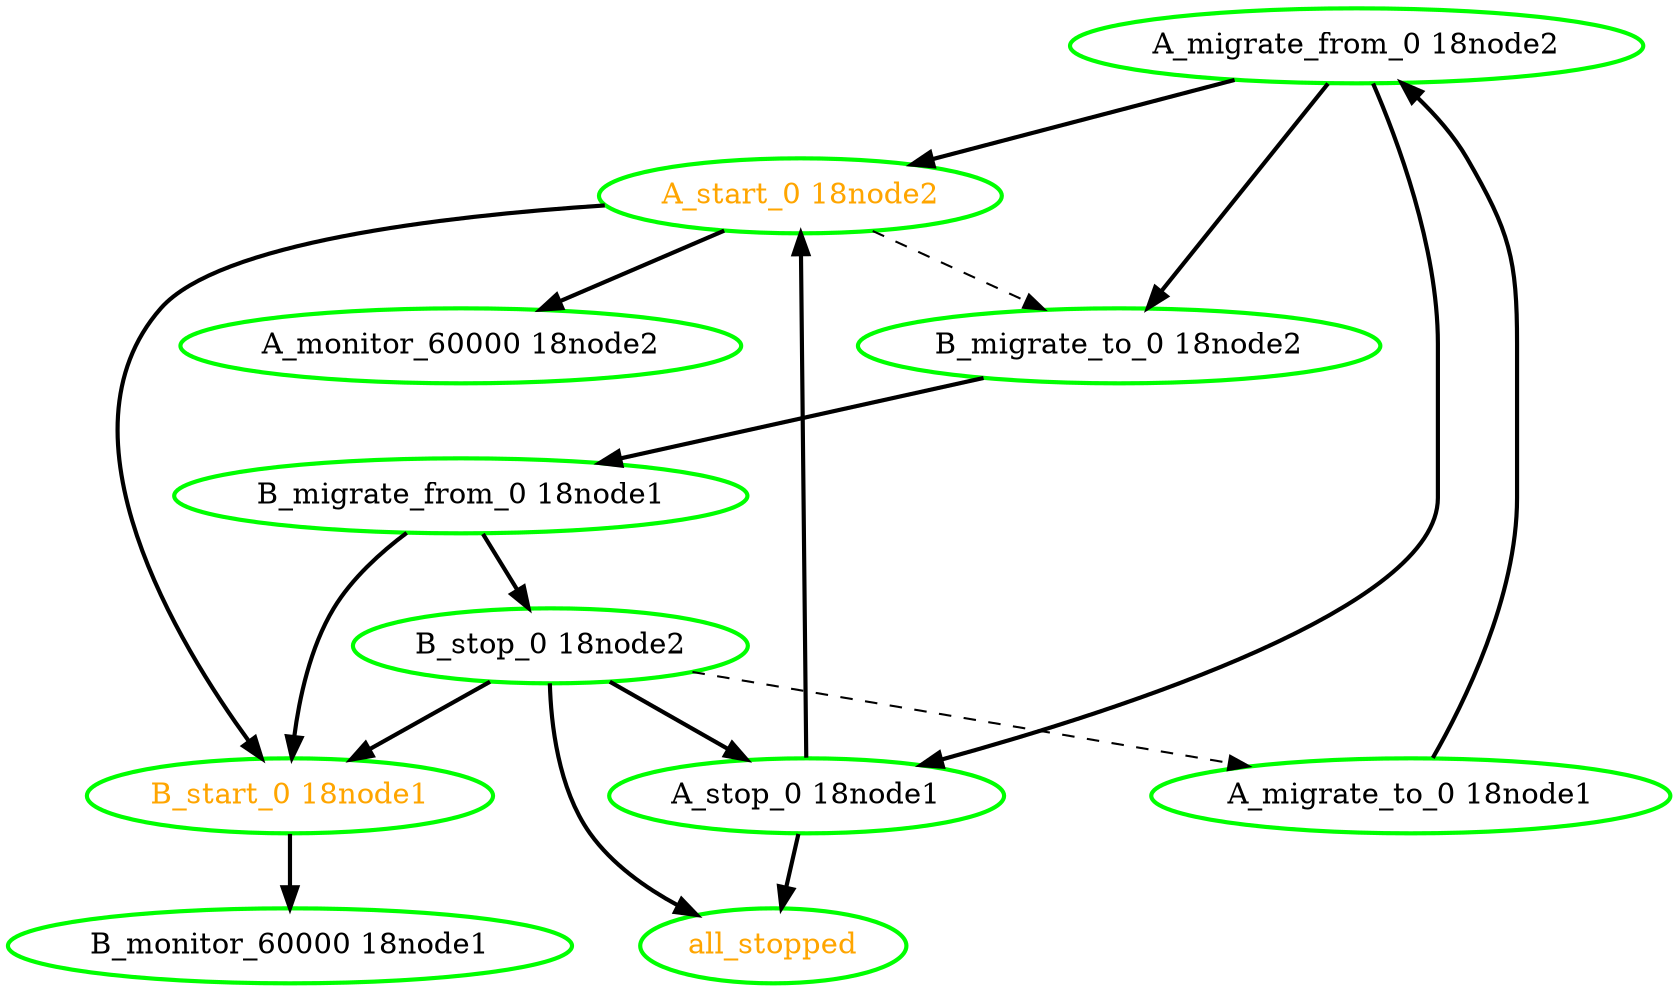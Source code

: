  digraph "g" {
"A_migrate_from_0 18node2" -> "A_start_0 18node2" [ style = bold]
"A_migrate_from_0 18node2" -> "A_stop_0 18node1" [ style = bold]
"A_migrate_from_0 18node2" -> "B_migrate_to_0 18node2" [ style = bold]
"A_migrate_from_0 18node2" [ style=bold color="green" fontcolor="black"]
"A_migrate_to_0 18node1" -> "A_migrate_from_0 18node2" [ style = bold]
"A_migrate_to_0 18node1" [ style=bold color="green" fontcolor="black"]
"A_monitor_60000 18node2" [ style=bold color="green" fontcolor="black"]
"A_start_0 18node2" -> "A_monitor_60000 18node2" [ style = bold]
"A_start_0 18node2" -> "B_migrate_to_0 18node2" [ style = dashed]
"A_start_0 18node2" -> "B_start_0 18node1" [ style = bold]
"A_start_0 18node2" [ style=bold color="green" fontcolor="orange"]
"A_stop_0 18node1" -> "A_start_0 18node2" [ style = bold]
"A_stop_0 18node1" -> "all_stopped" [ style = bold]
"A_stop_0 18node1" [ style=bold color="green" fontcolor="black"]
"B_migrate_from_0 18node1" -> "B_start_0 18node1" [ style = bold]
"B_migrate_from_0 18node1" -> "B_stop_0 18node2" [ style = bold]
"B_migrate_from_0 18node1" [ style=bold color="green" fontcolor="black"]
"B_migrate_to_0 18node2" -> "B_migrate_from_0 18node1" [ style = bold]
"B_migrate_to_0 18node2" [ style=bold color="green" fontcolor="black"]
"B_monitor_60000 18node1" [ style=bold color="green" fontcolor="black"]
"B_start_0 18node1" -> "B_monitor_60000 18node1" [ style = bold]
"B_start_0 18node1" [ style=bold color="green" fontcolor="orange"]
"B_stop_0 18node2" -> "A_migrate_to_0 18node1" [ style = dashed]
"B_stop_0 18node2" -> "A_stop_0 18node1" [ style = bold]
"B_stop_0 18node2" -> "B_start_0 18node1" [ style = bold]
"B_stop_0 18node2" -> "all_stopped" [ style = bold]
"B_stop_0 18node2" [ style=bold color="green" fontcolor="black"]
"all_stopped" [ style=bold color="green" fontcolor="orange"]
}
